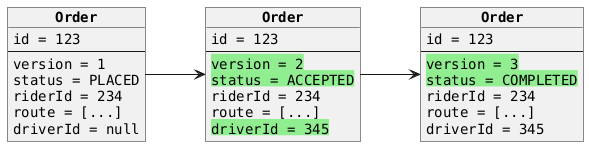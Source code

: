 @startuml

left to right direction

hide circle

scale max 1024 width
scale max 800 height

skinparam defaultFontName Monospaced
skinparam shadowing false

object "**Order**" as o1 {
  id = 123
  --
  version = 1
  status = PLACED
  riderId = 234
  route = [...]
  driverId = null
}

object "**Order**" as o2 {
  id = 123
  --
  <back:lightgreen>version = 2</back>
  <back:lightgreen>status = ACCEPTED</back>
  riderId = 234
  route = [...]
  <back:lightgreen>driverId = 345</back>
}

object "**Order**" as o3 {
  id = 123
  --
  <back:lightgreen>version = 3</back>
  <back:lightgreen>status = COMPLETED</back>
  riderId = 234
  route = [...]
  driverId = 345
}

o1 --> o2
o2 --> o3
@enduml